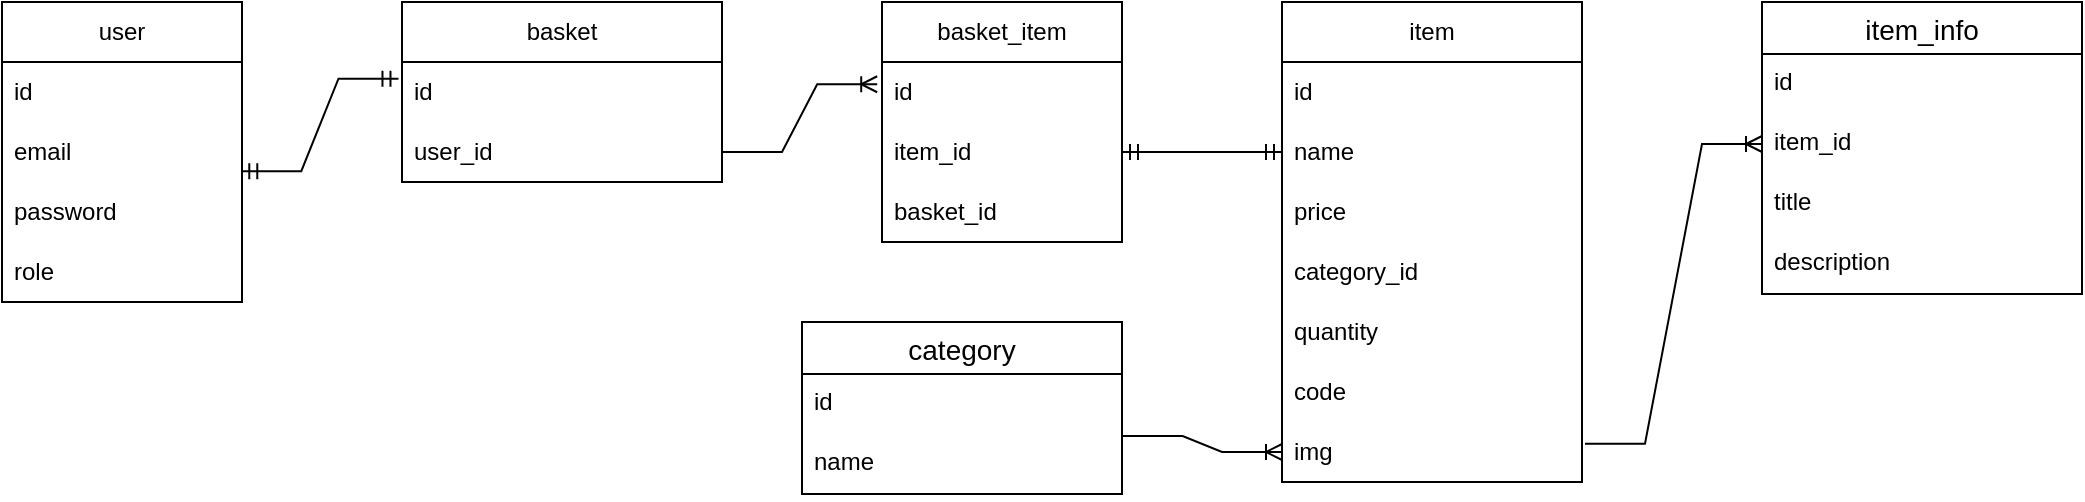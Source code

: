 <mxfile version="24.0.5" type="device">
  <diagram name="Page-1" id="cPKzgllzHESrtc8BMzeh">
    <mxGraphModel dx="546" dy="750" grid="1" gridSize="10" guides="1" tooltips="1" connect="1" arrows="1" fold="1" page="1" pageScale="1" pageWidth="827" pageHeight="1169" math="0" shadow="0">
      <root>
        <mxCell id="0" />
        <mxCell id="1" parent="0" />
        <mxCell id="j2DOukEBeguG3QgH4mQG-1" value="user" style="swimlane;fontStyle=0;childLayout=stackLayout;horizontal=1;startSize=30;horizontalStack=0;resizeParent=1;resizeParentMax=0;resizeLast=0;collapsible=1;marginBottom=0;whiteSpace=wrap;html=1;" vertex="1" parent="1">
          <mxGeometry x="40" y="280" width="120" height="150" as="geometry" />
        </mxCell>
        <mxCell id="j2DOukEBeguG3QgH4mQG-2" value="id" style="text;strokeColor=none;fillColor=none;align=left;verticalAlign=middle;spacingLeft=4;spacingRight=4;overflow=hidden;points=[[0,0.5],[1,0.5]];portConstraint=eastwest;rotatable=0;whiteSpace=wrap;html=1;" vertex="1" parent="j2DOukEBeguG3QgH4mQG-1">
          <mxGeometry y="30" width="120" height="30" as="geometry" />
        </mxCell>
        <mxCell id="j2DOukEBeguG3QgH4mQG-3" value="email" style="text;strokeColor=none;fillColor=none;align=left;verticalAlign=middle;spacingLeft=4;spacingRight=4;overflow=hidden;points=[[0,0.5],[1,0.5]];portConstraint=eastwest;rotatable=0;whiteSpace=wrap;html=1;" vertex="1" parent="j2DOukEBeguG3QgH4mQG-1">
          <mxGeometry y="60" width="120" height="30" as="geometry" />
        </mxCell>
        <mxCell id="j2DOukEBeguG3QgH4mQG-4" value="password" style="text;strokeColor=none;fillColor=none;align=left;verticalAlign=middle;spacingLeft=4;spacingRight=4;overflow=hidden;points=[[0,0.5],[1,0.5]];portConstraint=eastwest;rotatable=0;whiteSpace=wrap;html=1;" vertex="1" parent="j2DOukEBeguG3QgH4mQG-1">
          <mxGeometry y="90" width="120" height="30" as="geometry" />
        </mxCell>
        <mxCell id="j2DOukEBeguG3QgH4mQG-6" value="role" style="text;strokeColor=none;fillColor=none;align=left;verticalAlign=middle;spacingLeft=4;spacingRight=4;overflow=hidden;points=[[0,0.5],[1,0.5]];portConstraint=eastwest;rotatable=0;whiteSpace=wrap;html=1;" vertex="1" parent="j2DOukEBeguG3QgH4mQG-1">
          <mxGeometry y="120" width="120" height="30" as="geometry" />
        </mxCell>
        <mxCell id="j2DOukEBeguG3QgH4mQG-7" value="basket" style="swimlane;fontStyle=0;childLayout=stackLayout;horizontal=1;startSize=30;horizontalStack=0;resizeParent=1;resizeParentMax=0;resizeLast=0;collapsible=1;marginBottom=0;whiteSpace=wrap;html=1;" vertex="1" parent="1">
          <mxGeometry x="240" y="280" width="160" height="90" as="geometry" />
        </mxCell>
        <mxCell id="j2DOukEBeguG3QgH4mQG-8" value="id" style="text;strokeColor=none;fillColor=none;align=left;verticalAlign=middle;spacingLeft=4;spacingRight=4;overflow=hidden;points=[[0,0.5],[1,0.5]];portConstraint=eastwest;rotatable=0;whiteSpace=wrap;html=1;" vertex="1" parent="j2DOukEBeguG3QgH4mQG-7">
          <mxGeometry y="30" width="160" height="30" as="geometry" />
        </mxCell>
        <mxCell id="j2DOukEBeguG3QgH4mQG-9" value="user_id" style="text;strokeColor=none;fillColor=none;align=left;verticalAlign=middle;spacingLeft=4;spacingRight=4;overflow=hidden;points=[[0,0.5],[1,0.5]];portConstraint=eastwest;rotatable=0;whiteSpace=wrap;html=1;" vertex="1" parent="j2DOukEBeguG3QgH4mQG-7">
          <mxGeometry y="60" width="160" height="30" as="geometry" />
        </mxCell>
        <mxCell id="j2DOukEBeguG3QgH4mQG-12" value="" style="edgeStyle=entityRelationEdgeStyle;fontSize=12;html=1;endArrow=ERmandOne;startArrow=ERmandOne;rounded=0;exitX=0.997;exitY=0.82;exitDx=0;exitDy=0;exitPerimeter=0;entryX=-0.011;entryY=0.279;entryDx=0;entryDy=0;entryPerimeter=0;" edge="1" parent="1" source="j2DOukEBeguG3QgH4mQG-3" target="j2DOukEBeguG3QgH4mQG-8">
          <mxGeometry width="100" height="100" relative="1" as="geometry">
            <mxPoint x="170" y="410" as="sourcePoint" />
            <mxPoint x="270" y="310" as="targetPoint" />
          </mxGeometry>
        </mxCell>
        <mxCell id="j2DOukEBeguG3QgH4mQG-13" value="item" style="swimlane;fontStyle=0;childLayout=stackLayout;horizontal=1;startSize=30;horizontalStack=0;resizeParent=1;resizeParentMax=0;resizeLast=0;collapsible=1;marginBottom=0;whiteSpace=wrap;html=1;" vertex="1" parent="1">
          <mxGeometry x="680" y="280" width="150" height="240" as="geometry" />
        </mxCell>
        <mxCell id="j2DOukEBeguG3QgH4mQG-14" value="id" style="text;strokeColor=none;fillColor=none;align=left;verticalAlign=middle;spacingLeft=4;spacingRight=4;overflow=hidden;points=[[0,0.5],[1,0.5]];portConstraint=eastwest;rotatable=0;whiteSpace=wrap;html=1;" vertex="1" parent="j2DOukEBeguG3QgH4mQG-13">
          <mxGeometry y="30" width="150" height="30" as="geometry" />
        </mxCell>
        <mxCell id="j2DOukEBeguG3QgH4mQG-15" value="name" style="text;strokeColor=none;fillColor=none;align=left;verticalAlign=middle;spacingLeft=4;spacingRight=4;overflow=hidden;points=[[0,0.5],[1,0.5]];portConstraint=eastwest;rotatable=0;whiteSpace=wrap;html=1;" vertex="1" parent="j2DOukEBeguG3QgH4mQG-13">
          <mxGeometry y="60" width="150" height="30" as="geometry" />
        </mxCell>
        <mxCell id="j2DOukEBeguG3QgH4mQG-16" value="price" style="text;strokeColor=none;fillColor=none;align=left;verticalAlign=middle;spacingLeft=4;spacingRight=4;overflow=hidden;points=[[0,0.5],[1,0.5]];portConstraint=eastwest;rotatable=0;whiteSpace=wrap;html=1;" vertex="1" parent="j2DOukEBeguG3QgH4mQG-13">
          <mxGeometry y="90" width="150" height="30" as="geometry" />
        </mxCell>
        <mxCell id="j2DOukEBeguG3QgH4mQG-18" value="category_i&lt;span style=&quot;background-color: initial;&quot;&gt;d&lt;/span&gt;" style="text;strokeColor=none;fillColor=none;align=left;verticalAlign=middle;spacingLeft=4;spacingRight=4;overflow=hidden;points=[[0,0.5],[1,0.5]];portConstraint=eastwest;rotatable=0;whiteSpace=wrap;html=1;" vertex="1" parent="j2DOukEBeguG3QgH4mQG-13">
          <mxGeometry y="120" width="150" height="30" as="geometry" />
        </mxCell>
        <mxCell id="j2DOukEBeguG3QgH4mQG-19" value="quantity" style="text;strokeColor=none;fillColor=none;align=left;verticalAlign=middle;spacingLeft=4;spacingRight=4;overflow=hidden;points=[[0,0.5],[1,0.5]];portConstraint=eastwest;rotatable=0;whiteSpace=wrap;html=1;" vertex="1" parent="j2DOukEBeguG3QgH4mQG-13">
          <mxGeometry y="150" width="150" height="30" as="geometry" />
        </mxCell>
        <mxCell id="j2DOukEBeguG3QgH4mQG-20" value="code" style="text;strokeColor=none;fillColor=none;align=left;verticalAlign=middle;spacingLeft=4;spacingRight=4;overflow=hidden;points=[[0,0.5],[1,0.5]];portConstraint=eastwest;rotatable=0;whiteSpace=wrap;html=1;" vertex="1" parent="j2DOukEBeguG3QgH4mQG-13">
          <mxGeometry y="180" width="150" height="30" as="geometry" />
        </mxCell>
        <mxCell id="j2DOukEBeguG3QgH4mQG-17" value="img" style="text;strokeColor=none;fillColor=none;align=left;verticalAlign=middle;spacingLeft=4;spacingRight=4;overflow=hidden;points=[[0,0.5],[1,0.5]];portConstraint=eastwest;rotatable=0;whiteSpace=wrap;html=1;" vertex="1" parent="j2DOukEBeguG3QgH4mQG-13">
          <mxGeometry y="210" width="150" height="30" as="geometry" />
        </mxCell>
        <mxCell id="j2DOukEBeguG3QgH4mQG-21" value="category" style="swimlane;fontStyle=0;childLayout=stackLayout;horizontal=1;startSize=26;horizontalStack=0;resizeParent=1;resizeParentMax=0;resizeLast=0;collapsible=1;marginBottom=0;align=center;fontSize=14;" vertex="1" parent="1">
          <mxGeometry x="440" y="440" width="160" height="86" as="geometry" />
        </mxCell>
        <mxCell id="j2DOukEBeguG3QgH4mQG-22" value="id" style="text;strokeColor=none;fillColor=none;spacingLeft=4;spacingRight=4;overflow=hidden;rotatable=0;points=[[0,0.5],[1,0.5]];portConstraint=eastwest;fontSize=12;whiteSpace=wrap;html=1;" vertex="1" parent="j2DOukEBeguG3QgH4mQG-21">
          <mxGeometry y="26" width="160" height="30" as="geometry" />
        </mxCell>
        <mxCell id="j2DOukEBeguG3QgH4mQG-23" value="name" style="text;strokeColor=none;fillColor=none;spacingLeft=4;spacingRight=4;overflow=hidden;rotatable=0;points=[[0,0.5],[1,0.5]];portConstraint=eastwest;fontSize=12;whiteSpace=wrap;html=1;" vertex="1" parent="j2DOukEBeguG3QgH4mQG-21">
          <mxGeometry y="56" width="160" height="30" as="geometry" />
        </mxCell>
        <mxCell id="j2DOukEBeguG3QgH4mQG-25" value="" style="edgeStyle=entityRelationEdgeStyle;fontSize=12;html=1;endArrow=ERoneToMany;rounded=0;exitX=1.002;exitY=1.033;exitDx=0;exitDy=0;exitPerimeter=0;entryX=0;entryY=0.5;entryDx=0;entryDy=0;" edge="1" parent="1" source="j2DOukEBeguG3QgH4mQG-22" target="j2DOukEBeguG3QgH4mQG-17">
          <mxGeometry width="100" height="100" relative="1" as="geometry">
            <mxPoint x="380" y="420" as="sourcePoint" />
            <mxPoint x="480" y="320" as="targetPoint" />
          </mxGeometry>
        </mxCell>
        <mxCell id="j2DOukEBeguG3QgH4mQG-26" value="item_info" style="swimlane;fontStyle=0;childLayout=stackLayout;horizontal=1;startSize=26;horizontalStack=0;resizeParent=1;resizeParentMax=0;resizeLast=0;collapsible=1;marginBottom=0;align=center;fontSize=14;" vertex="1" parent="1">
          <mxGeometry x="920" y="280" width="160" height="146" as="geometry" />
        </mxCell>
        <mxCell id="j2DOukEBeguG3QgH4mQG-27" value="id" style="text;strokeColor=none;fillColor=none;spacingLeft=4;spacingRight=4;overflow=hidden;rotatable=0;points=[[0,0.5],[1,0.5]];portConstraint=eastwest;fontSize=12;whiteSpace=wrap;html=1;" vertex="1" parent="j2DOukEBeguG3QgH4mQG-26">
          <mxGeometry y="26" width="160" height="30" as="geometry" />
        </mxCell>
        <mxCell id="j2DOukEBeguG3QgH4mQG-28" value="item_id" style="text;strokeColor=none;fillColor=none;spacingLeft=4;spacingRight=4;overflow=hidden;rotatable=0;points=[[0,0.5],[1,0.5]];portConstraint=eastwest;fontSize=12;whiteSpace=wrap;html=1;" vertex="1" parent="j2DOukEBeguG3QgH4mQG-26">
          <mxGeometry y="56" width="160" height="30" as="geometry" />
        </mxCell>
        <mxCell id="j2DOukEBeguG3QgH4mQG-31" value="title" style="text;strokeColor=none;fillColor=none;spacingLeft=4;spacingRight=4;overflow=hidden;rotatable=0;points=[[0,0.5],[1,0.5]];portConstraint=eastwest;fontSize=12;whiteSpace=wrap;html=1;" vertex="1" parent="j2DOukEBeguG3QgH4mQG-26">
          <mxGeometry y="86" width="160" height="30" as="geometry" />
        </mxCell>
        <mxCell id="j2DOukEBeguG3QgH4mQG-29" value="description" style="text;strokeColor=none;fillColor=none;spacingLeft=4;spacingRight=4;overflow=hidden;rotatable=0;points=[[0,0.5],[1,0.5]];portConstraint=eastwest;fontSize=12;whiteSpace=wrap;html=1;" vertex="1" parent="j2DOukEBeguG3QgH4mQG-26">
          <mxGeometry y="116" width="160" height="30" as="geometry" />
        </mxCell>
        <mxCell id="j2DOukEBeguG3QgH4mQG-30" value="" style="edgeStyle=entityRelationEdgeStyle;fontSize=12;html=1;endArrow=ERoneToMany;rounded=0;entryX=0;entryY=0.5;entryDx=0;entryDy=0;exitX=1.01;exitY=0.362;exitDx=0;exitDy=0;exitPerimeter=0;" edge="1" parent="1" source="j2DOukEBeguG3QgH4mQG-17" target="j2DOukEBeguG3QgH4mQG-28">
          <mxGeometry width="100" height="100" relative="1" as="geometry">
            <mxPoint x="822.68" y="430.0" as="sourcePoint" />
            <mxPoint x="920" y="363.09" as="targetPoint" />
          </mxGeometry>
        </mxCell>
        <mxCell id="j2DOukEBeguG3QgH4mQG-32" value="basket_item" style="swimlane;fontStyle=0;childLayout=stackLayout;horizontal=1;startSize=30;horizontalStack=0;resizeParent=1;resizeParentMax=0;resizeLast=0;collapsible=1;marginBottom=0;whiteSpace=wrap;html=1;" vertex="1" parent="1">
          <mxGeometry x="480" y="280" width="120" height="120" as="geometry" />
        </mxCell>
        <mxCell id="j2DOukEBeguG3QgH4mQG-33" value="id" style="text;strokeColor=none;fillColor=none;align=left;verticalAlign=middle;spacingLeft=4;spacingRight=4;overflow=hidden;points=[[0,0.5],[1,0.5]];portConstraint=eastwest;rotatable=0;whiteSpace=wrap;html=1;" vertex="1" parent="j2DOukEBeguG3QgH4mQG-32">
          <mxGeometry y="30" width="120" height="30" as="geometry" />
        </mxCell>
        <mxCell id="j2DOukEBeguG3QgH4mQG-34" value="item_id" style="text;strokeColor=none;fillColor=none;align=left;verticalAlign=middle;spacingLeft=4;spacingRight=4;overflow=hidden;points=[[0,0.5],[1,0.5]];portConstraint=eastwest;rotatable=0;whiteSpace=wrap;html=1;" vertex="1" parent="j2DOukEBeguG3QgH4mQG-32">
          <mxGeometry y="60" width="120" height="30" as="geometry" />
        </mxCell>
        <mxCell id="j2DOukEBeguG3QgH4mQG-35" value="basket_id" style="text;strokeColor=none;fillColor=none;align=left;verticalAlign=middle;spacingLeft=4;spacingRight=4;overflow=hidden;points=[[0,0.5],[1,0.5]];portConstraint=eastwest;rotatable=0;whiteSpace=wrap;html=1;" vertex="1" parent="j2DOukEBeguG3QgH4mQG-32">
          <mxGeometry y="90" width="120" height="30" as="geometry" />
        </mxCell>
        <mxCell id="j2DOukEBeguG3QgH4mQG-36" value="" style="edgeStyle=entityRelationEdgeStyle;fontSize=12;html=1;endArrow=ERoneToMany;rounded=0;exitX=1;exitY=0.5;exitDx=0;exitDy=0;entryX=-0.02;entryY=0.371;entryDx=0;entryDy=0;entryPerimeter=0;" edge="1" parent="1" source="j2DOukEBeguG3QgH4mQG-9" target="j2DOukEBeguG3QgH4mQG-33">
          <mxGeometry width="100" height="100" relative="1" as="geometry">
            <mxPoint x="520" y="390" as="sourcePoint" />
            <mxPoint x="620" y="290" as="targetPoint" />
          </mxGeometry>
        </mxCell>
        <mxCell id="j2DOukEBeguG3QgH4mQG-38" value="" style="edgeStyle=entityRelationEdgeStyle;fontSize=12;html=1;endArrow=ERmandOne;startArrow=ERmandOne;rounded=0;entryX=0;entryY=0.5;entryDx=0;entryDy=0;exitX=1;exitY=0.5;exitDx=0;exitDy=0;" edge="1" parent="1" source="j2DOukEBeguG3QgH4mQG-34" target="j2DOukEBeguG3QgH4mQG-15">
          <mxGeometry width="100" height="100" relative="1" as="geometry">
            <mxPoint x="520" y="390" as="sourcePoint" />
            <mxPoint x="620" y="290" as="targetPoint" />
          </mxGeometry>
        </mxCell>
      </root>
    </mxGraphModel>
  </diagram>
</mxfile>
